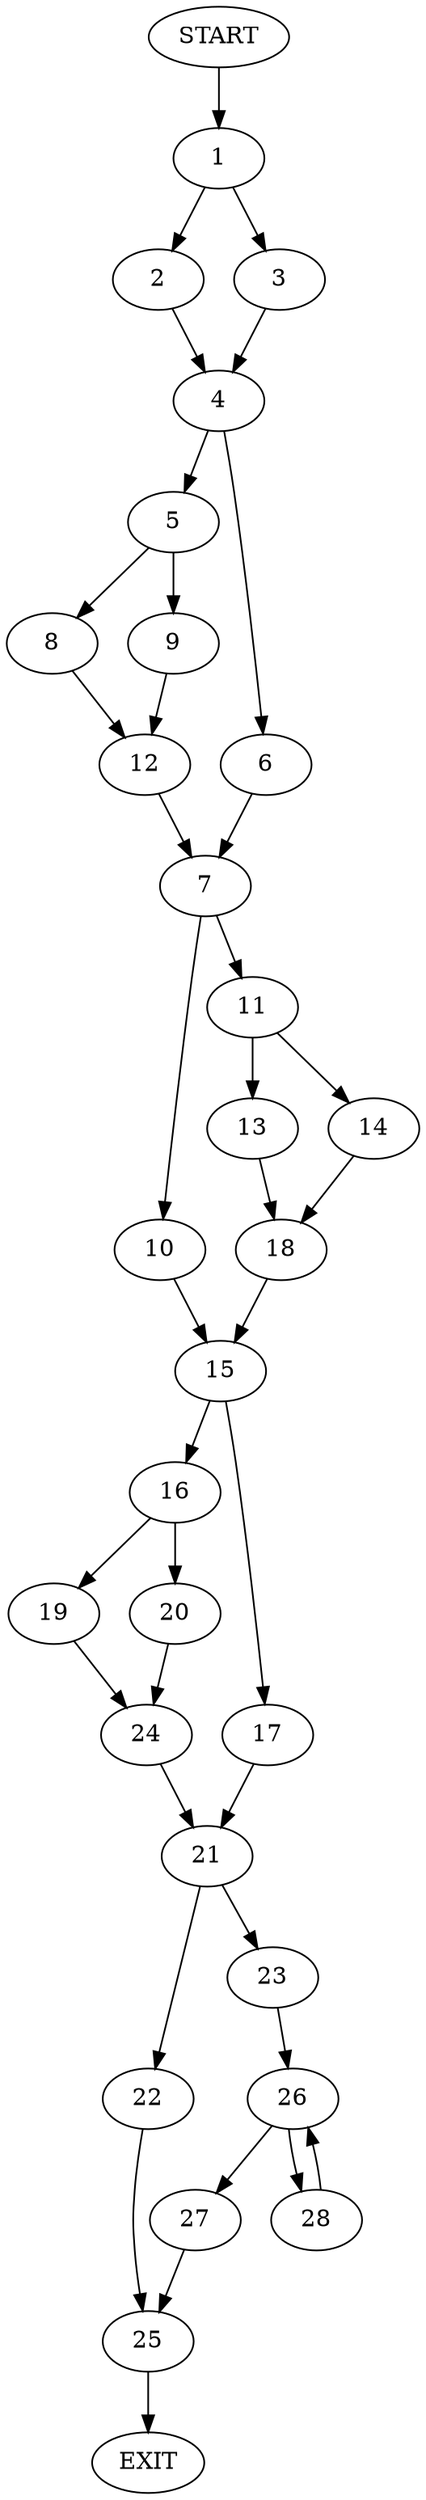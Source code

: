 digraph {
0 [label="START"]
29 [label="EXIT"]
0 -> 1
1 -> 2
1 -> 3
2 -> 4
3 -> 4
4 -> 5
4 -> 6
6 -> 7
5 -> 8
5 -> 9
7 -> 10
7 -> 11
9 -> 12
8 -> 12
12 -> 7
11 -> 13
11 -> 14
10 -> 15
15 -> 16
15 -> 17
14 -> 18
13 -> 18
18 -> 15
16 -> 19
16 -> 20
17 -> 21
21 -> 22
21 -> 23
20 -> 24
19 -> 24
24 -> 21
22 -> 25
23 -> 26
26 -> 27
26 -> 28
28 -> 26
27 -> 25
25 -> 29
}
